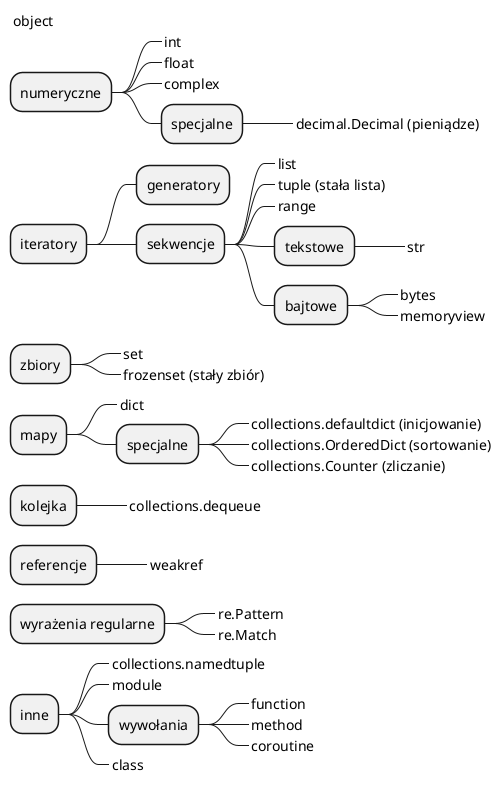 @startmindmap

*_ object

* numeryczne
**_ int
**_ float
**_ complex
** specjalne
***_ decimal.Decimal (pieniądze)

* iteratory
** generatory

** sekwencje
***_ list
***_ tuple (stała lista)
***_ range
*** tekstowe
****_ str
*** bajtowe
****_ bytes
****_ memoryview

* zbiory
**_ set
**_ frozenset (stały zbiór)

* mapy
**_ dict
** specjalne
***_ collections.defaultdict (inicjowanie)
***_ collections.OrderedDict (sortowanie)
***_ collections.Counter (zliczanie)

* kolejka
**_ collections.dequeue

* referencje
**_ weakref

* wyrażenia regularne
**_ re.Pattern
**_ re.Match

* inne
**_ collections.namedtuple
**_ module
** wywołania
***_ function
***_ method
***_ coroutine
**_ class




@endmindmap